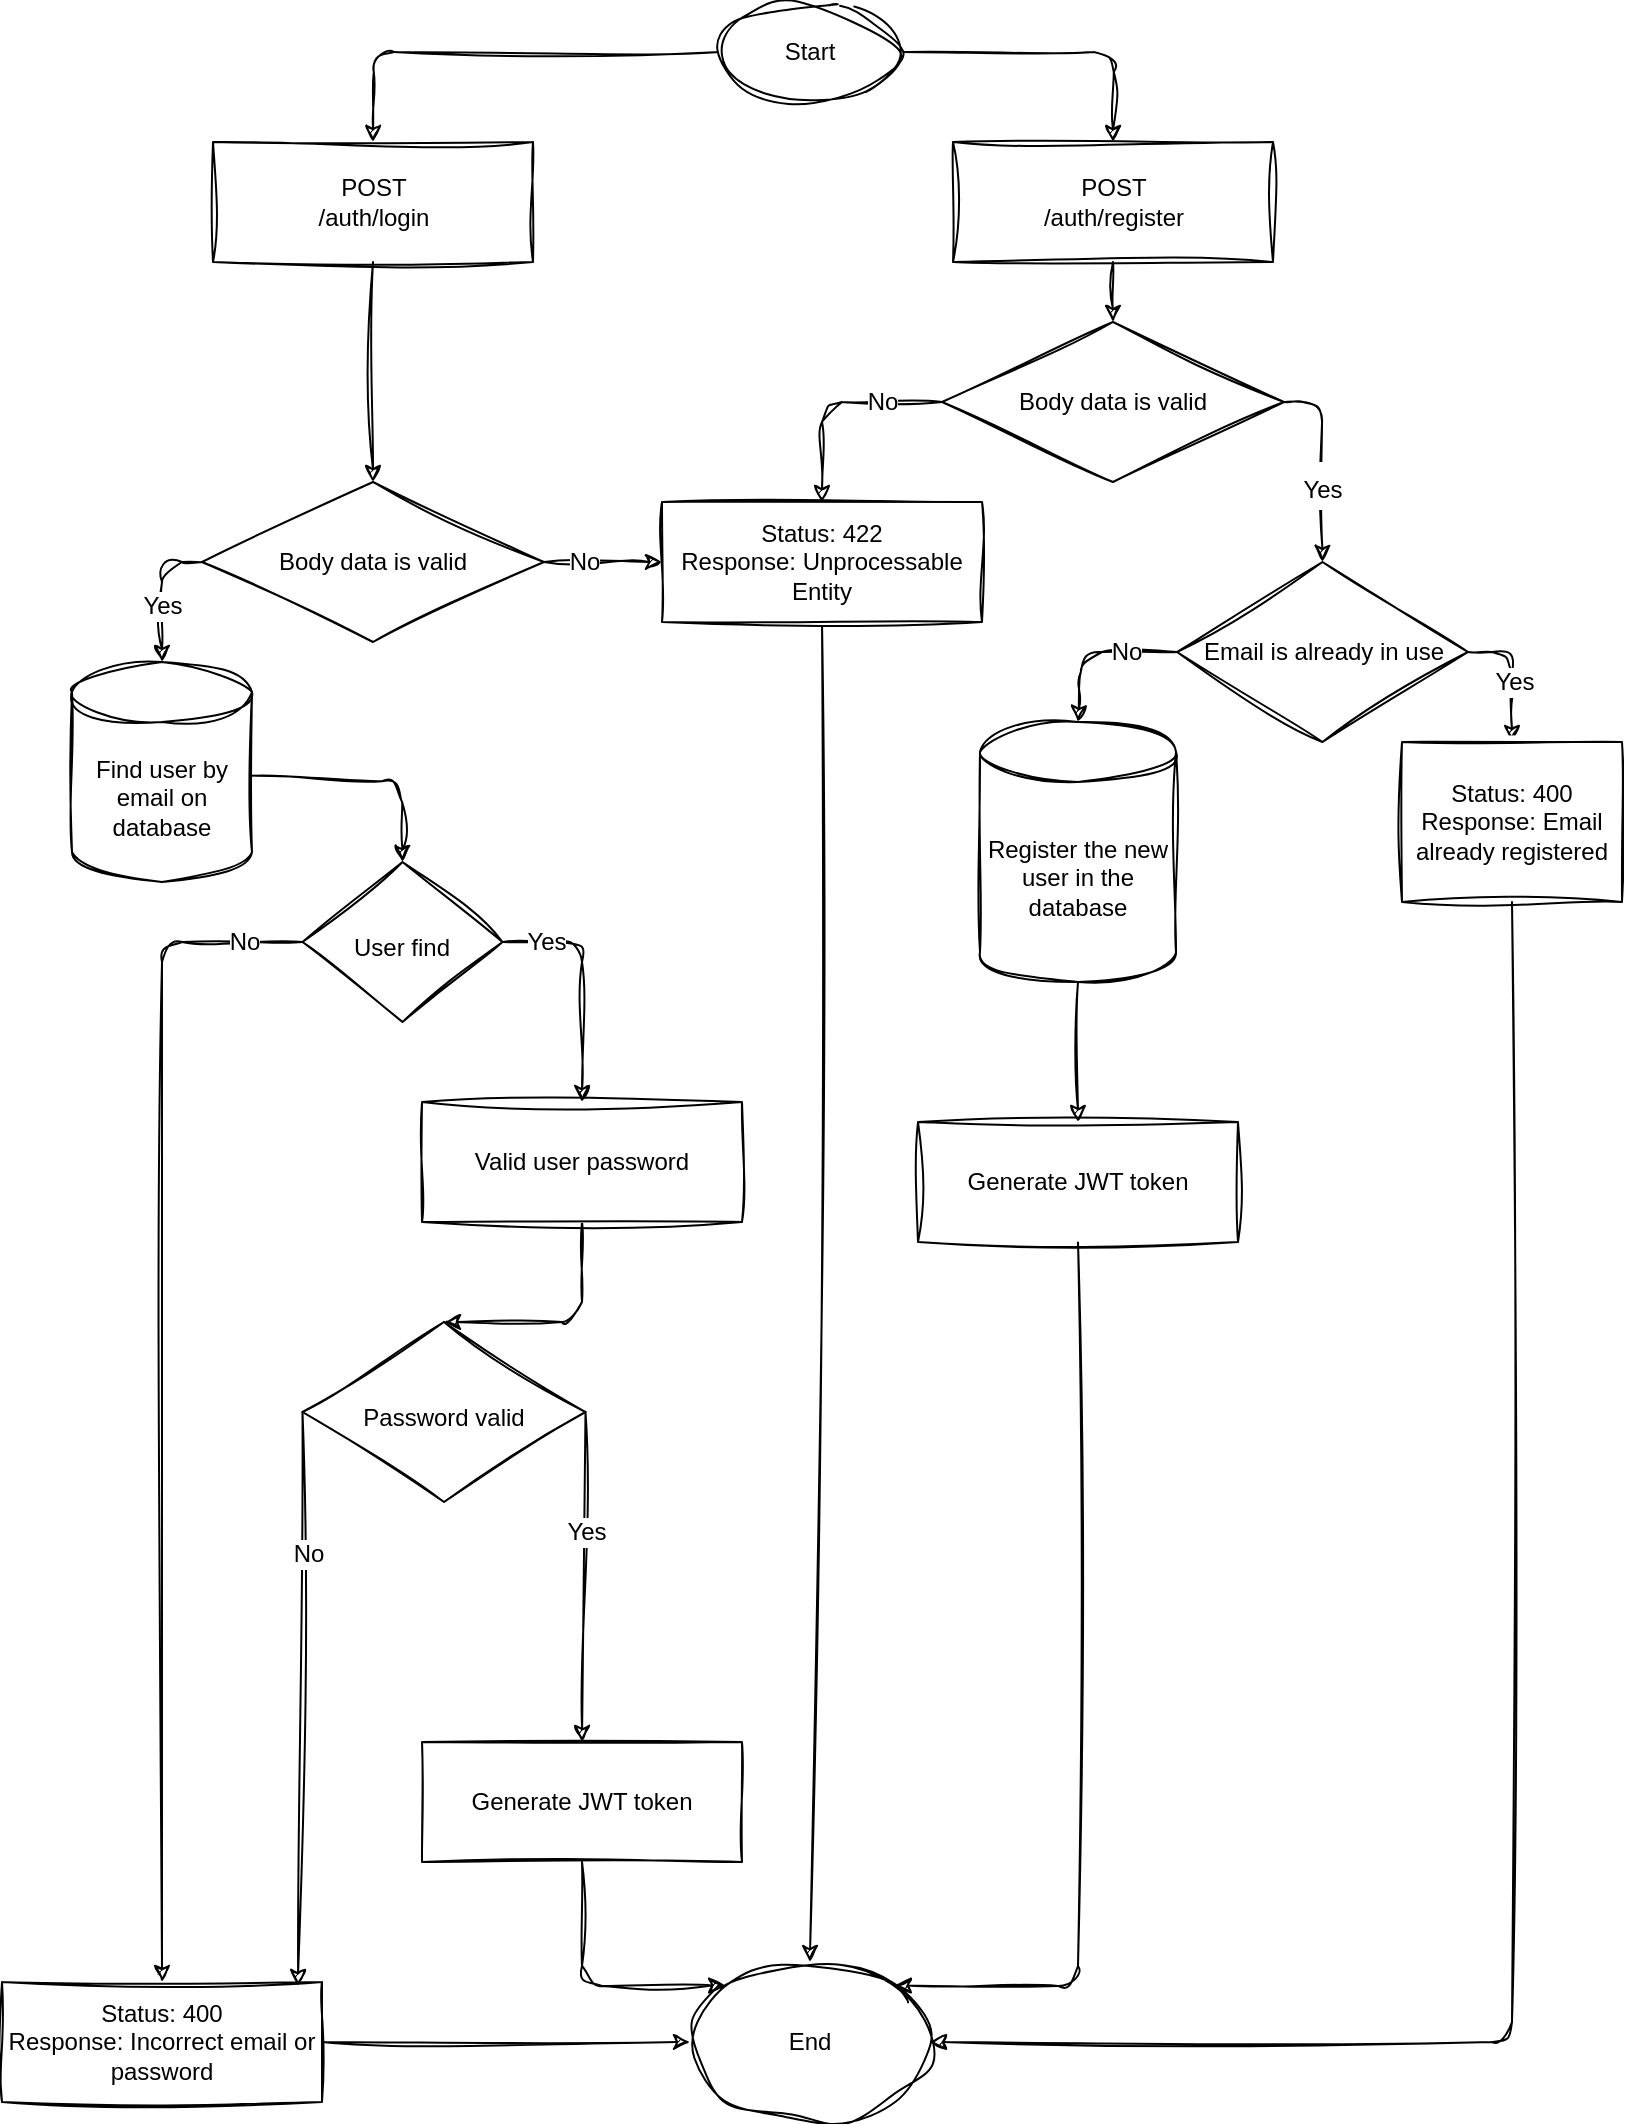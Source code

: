 <mxfile>
    <diagram id="R2jMfUKQVAuXKV3KdVqE" name="Página-1">
        <mxGraphModel dx="1017" dy="779" grid="1" gridSize="10" guides="1" tooltips="1" connect="1" arrows="1" fold="1" page="1" pageScale="1" pageWidth="827" pageHeight="1169" background="none" math="0" shadow="0">
            <root>
                <mxCell id="0"/>
                <mxCell id="1" parent="0"/>
                <mxCell id="181" style="edgeStyle=none;sketch=1;hachureGap=4;jiggle=2;curveFitting=1;html=1;exitX=1;exitY=0.5;exitDx=0;exitDy=0;entryX=0.5;entryY=0;entryDx=0;entryDy=0;fontFamily=Architects Daughter;fontSource=https%3A%2F%2Ffonts.googleapis.com%2Fcss%3Ffamily%3DArchitects%2BDaughter;fontSize=16;" parent="1" source="55" target="59" edge="1">
                    <mxGeometry relative="1" as="geometry">
                        <Array as="points">
                            <mxPoint x="566" y="35"/>
                        </Array>
                    </mxGeometry>
                </mxCell>
                <mxCell id="205" style="edgeStyle=none;sketch=1;hachureGap=4;jiggle=2;curveFitting=1;html=1;exitX=0;exitY=0.5;exitDx=0;exitDy=0;entryX=0.5;entryY=0;entryDx=0;entryDy=0;fontFamily=Helvetica;fontSize=12;" parent="1" source="55" target="204" edge="1">
                    <mxGeometry relative="1" as="geometry">
                        <Array as="points">
                            <mxPoint x="196" y="35"/>
                        </Array>
                    </mxGeometry>
                </mxCell>
                <mxCell id="55" value="Start" style="ellipse;whiteSpace=wrap;html=1;rounded=0;sketch=1;curveFitting=1;jiggle=2;" parent="1" vertex="1">
                    <mxGeometry x="369" y="10" width="90" height="50" as="geometry"/>
                </mxCell>
                <mxCell id="184" style="edgeStyle=none;sketch=1;hachureGap=4;jiggle=2;curveFitting=1;html=1;exitX=1;exitY=0.5;exitDx=0;exitDy=0;entryX=0.5;entryY=0;entryDx=0;entryDy=0;fontFamily=Architects Daughter;fontSource=https%3A%2F%2Ffonts.googleapis.com%2Fcss%3Ffamily%3DArchitects%2BDaughter;fontSize=16;" parent="1" source="56" target="110" edge="1">
                    <mxGeometry relative="1" as="geometry">
                        <mxPoint x="655" y="290" as="targetPoint"/>
                        <Array as="points">
                            <mxPoint x="670" y="210"/>
                        </Array>
                    </mxGeometry>
                </mxCell>
                <mxCell id="189" value="&lt;font face=&quot;Helvetica&quot; style=&quot;font-size: 12px;&quot;&gt;Yes&lt;/font&gt;" style="edgeLabel;html=1;align=center;verticalAlign=middle;resizable=0;points=[];fontSize=20;fontFamily=Architects Daughter;" parent="184" vertex="1" connectable="0">
                    <mxGeometry x="-0.564" y="-2" relative="1" as="geometry">
                        <mxPoint x="2" y="38" as="offset"/>
                    </mxGeometry>
                </mxCell>
                <mxCell id="186" style="edgeStyle=none;sketch=1;hachureGap=4;jiggle=2;curveFitting=1;html=1;exitX=0;exitY=0.5;exitDx=0;exitDy=0;entryX=0.5;entryY=0;entryDx=0;entryDy=0;fontFamily=Architects Daughter;fontSource=https%3A%2F%2Ffonts.googleapis.com%2Fcss%3Ffamily%3DArchitects%2BDaughter;fontSize=16;" parent="1" source="56" target="185" edge="1">
                    <mxGeometry relative="1" as="geometry">
                        <Array as="points">
                            <mxPoint x="420" y="210"/>
                        </Array>
                    </mxGeometry>
                </mxCell>
                <mxCell id="209" value="No" style="edgeLabel;html=1;align=center;verticalAlign=middle;resizable=0;points=[];fontSize=12;fontFamily=Helvetica;" parent="186" vertex="1" connectable="0">
                    <mxGeometry x="-0.218" y="3" relative="1" as="geometry">
                        <mxPoint x="13" y="-3" as="offset"/>
                    </mxGeometry>
                </mxCell>
                <mxCell id="56" value="Body data is valid" style="rhombus;whiteSpace=wrap;html=1;rounded=0;sketch=1;curveFitting=1;jiggle=2;" parent="1" vertex="1">
                    <mxGeometry x="480" y="170" width="171" height="80" as="geometry"/>
                </mxCell>
                <mxCell id="196" style="edgeStyle=none;sketch=1;hachureGap=4;jiggle=2;curveFitting=1;html=1;exitX=0.5;exitY=1;exitDx=0;exitDy=0;entryX=0.5;entryY=0;entryDx=0;entryDy=0;fontFamily=Helvetica;fontSize=12;" parent="1" source="59" target="56" edge="1">
                    <mxGeometry relative="1" as="geometry"/>
                </mxCell>
                <mxCell id="59" value="POST&lt;br&gt;/auth/register" style="rounded=0;whiteSpace=wrap;html=1;sketch=1;curveFitting=1;jiggle=2;" parent="1" vertex="1">
                    <mxGeometry x="485.5" y="80" width="160" height="60" as="geometry"/>
                </mxCell>
                <mxCell id="191" style="edgeStyle=none;sketch=1;hachureGap=4;jiggle=2;curveFitting=1;html=1;exitX=0;exitY=0.5;exitDx=0;exitDy=0;entryX=0.5;entryY=0;entryDx=0;entryDy=0;fontFamily=Helvetica;fontSize=12;entryPerimeter=0;" parent="1" source="110" target="197" edge="1">
                    <mxGeometry relative="1" as="geometry">
                        <mxPoint x="548" y="390" as="targetPoint"/>
                        <Array as="points">
                            <mxPoint x="550" y="335"/>
                        </Array>
                    </mxGeometry>
                </mxCell>
                <mxCell id="192" value="No" style="edgeLabel;html=1;align=center;verticalAlign=middle;resizable=0;points=[];fontSize=12;fontFamily=Helvetica;" parent="191" vertex="1" connectable="0">
                    <mxGeometry x="-0.358" y="1" relative="1" as="geometry">
                        <mxPoint x="1" y="-1" as="offset"/>
                    </mxGeometry>
                </mxCell>
                <mxCell id="194" style="edgeStyle=none;sketch=1;hachureGap=4;jiggle=2;curveFitting=1;html=1;exitX=1;exitY=0.5;exitDx=0;exitDy=0;entryX=0.5;entryY=0;entryDx=0;entryDy=0;fontFamily=Helvetica;fontSize=12;" parent="1" source="110" target="190" edge="1">
                    <mxGeometry relative="1" as="geometry">
                        <Array as="points">
                            <mxPoint x="765" y="335"/>
                        </Array>
                    </mxGeometry>
                </mxCell>
                <mxCell id="195" value="Yes" style="edgeLabel;html=1;align=center;verticalAlign=middle;resizable=0;points=[];fontSize=12;fontFamily=Helvetica;" parent="194" vertex="1" connectable="0">
                    <mxGeometry x="-0.743" y="-1" relative="1" as="geometry">
                        <mxPoint x="14" y="14" as="offset"/>
                    </mxGeometry>
                </mxCell>
                <mxCell id="110" value="Email is already in use" style="rhombus;whiteSpace=wrap;html=1;rounded=0;sketch=1;curveFitting=1;jiggle=2;" parent="1" vertex="1">
                    <mxGeometry x="597.5" y="290" width="145.5" height="90" as="geometry"/>
                </mxCell>
                <mxCell id="119" value="End" style="ellipse;whiteSpace=wrap;html=1;rounded=0;sketch=1;curveFitting=1;jiggle=2;" parent="1" vertex="1">
                    <mxGeometry x="354" y="990" width="120" height="80" as="geometry"/>
                </mxCell>
                <mxCell id="203" style="edgeStyle=none;sketch=1;hachureGap=4;jiggle=2;curveFitting=1;html=1;exitX=0.5;exitY=1;exitDx=0;exitDy=0;entryX=0.5;entryY=0;entryDx=0;entryDy=0;fontFamily=Helvetica;fontSize=12;" parent="1" source="185" target="119" edge="1">
                    <mxGeometry relative="1" as="geometry"/>
                </mxCell>
                <mxCell id="185" value="Status: 422&lt;br&gt;Response:&amp;nbsp;Unprocessable Entity" style="rounded=0;whiteSpace=wrap;html=1;sketch=1;curveFitting=1;jiggle=2;" parent="1" vertex="1">
                    <mxGeometry x="340" y="260" width="160" height="60" as="geometry"/>
                </mxCell>
                <mxCell id="202" style="edgeStyle=none;sketch=1;hachureGap=4;jiggle=2;curveFitting=1;html=1;exitX=0.5;exitY=1;exitDx=0;exitDy=0;entryX=1;entryY=0.5;entryDx=0;entryDy=0;fontFamily=Helvetica;fontSize=12;" parent="1" source="190" target="119" edge="1">
                    <mxGeometry relative="1" as="geometry">
                        <Array as="points">
                            <mxPoint x="765" y="1030"/>
                        </Array>
                    </mxGeometry>
                </mxCell>
                <mxCell id="190" value="Status: 400&lt;br&gt;Response:&amp;nbsp;Email already registered" style="rounded=0;whiteSpace=wrap;html=1;sketch=1;curveFitting=1;jiggle=2;" parent="1" vertex="1">
                    <mxGeometry x="710" y="380" width="110" height="80" as="geometry"/>
                </mxCell>
                <mxCell id="198" style="edgeStyle=none;sketch=1;hachureGap=4;jiggle=2;curveFitting=1;html=1;exitX=0.5;exitY=1;exitDx=0;exitDy=0;entryX=0.5;entryY=0;entryDx=0;entryDy=0;entryPerimeter=0;fontFamily=Helvetica;fontSize=12;" parent="1" target="197" edge="1">
                    <mxGeometry relative="1" as="geometry">
                        <mxPoint x="548" y="450" as="sourcePoint"/>
                    </mxGeometry>
                </mxCell>
                <mxCell id="200" style="edgeStyle=none;sketch=1;hachureGap=4;jiggle=2;curveFitting=1;html=1;exitX=0.5;exitY=1;exitDx=0;exitDy=0;exitPerimeter=0;entryX=0.5;entryY=0;entryDx=0;entryDy=0;fontFamily=Helvetica;fontSize=12;" parent="1" source="197" target="199" edge="1">
                    <mxGeometry relative="1" as="geometry"/>
                </mxCell>
                <mxCell id="197" value="Register the new user in the database" style="shape=cylinder3;whiteSpace=wrap;html=1;boundedLbl=1;backgroundOutline=1;size=15;sketch=1;hachureGap=4;jiggle=2;curveFitting=1;fontFamily=Helvetica;fontSize=12;" parent="1" vertex="1">
                    <mxGeometry x="499" y="370" width="98" height="130" as="geometry"/>
                </mxCell>
                <mxCell id="201" style="edgeStyle=none;sketch=1;hachureGap=4;jiggle=2;curveFitting=1;html=1;exitX=0.5;exitY=1;exitDx=0;exitDy=0;entryX=1;entryY=0;entryDx=0;entryDy=0;fontFamily=Helvetica;fontSize=12;" parent="1" source="199" target="119" edge="1">
                    <mxGeometry relative="1" as="geometry">
                        <Array as="points">
                            <mxPoint x="548" y="1002"/>
                        </Array>
                    </mxGeometry>
                </mxCell>
                <mxCell id="199" value="Generate JWT token" style="rounded=0;whiteSpace=wrap;html=1;sketch=1;curveFitting=1;jiggle=2;" parent="1" vertex="1">
                    <mxGeometry x="468" y="570" width="160" height="60" as="geometry"/>
                </mxCell>
                <mxCell id="207" style="edgeStyle=none;sketch=1;hachureGap=4;jiggle=2;curveFitting=1;html=1;exitX=0.5;exitY=1;exitDx=0;exitDy=0;fontFamily=Helvetica;fontSize=12;" parent="1" source="204" target="206" edge="1">
                    <mxGeometry relative="1" as="geometry"/>
                </mxCell>
                <mxCell id="204" value="POST&lt;br&gt;/auth/login" style="rounded=0;whiteSpace=wrap;html=1;sketch=1;curveFitting=1;jiggle=2;" parent="1" vertex="1">
                    <mxGeometry x="115.5" y="80" width="160" height="60" as="geometry"/>
                </mxCell>
                <mxCell id="208" style="edgeStyle=none;sketch=1;hachureGap=4;jiggle=2;curveFitting=1;html=1;exitX=1;exitY=0.5;exitDx=0;exitDy=0;entryX=0;entryY=0.5;entryDx=0;entryDy=0;fontFamily=Helvetica;fontSize=12;" parent="1" source="206" target="185" edge="1">
                    <mxGeometry relative="1" as="geometry"/>
                </mxCell>
                <mxCell id="210" value="No" style="edgeLabel;html=1;align=center;verticalAlign=middle;resizable=0;points=[];fontSize=12;fontFamily=Helvetica;" parent="208" vertex="1" connectable="0">
                    <mxGeometry x="-0.336" y="3" relative="1" as="geometry">
                        <mxPoint y="3" as="offset"/>
                    </mxGeometry>
                </mxCell>
                <mxCell id="212" style="edgeStyle=none;sketch=1;hachureGap=4;jiggle=2;curveFitting=1;html=1;exitX=0;exitY=0.5;exitDx=0;exitDy=0;entryX=0.5;entryY=0;entryDx=0;entryDy=0;fontFamily=Helvetica;fontSize=12;entryPerimeter=0;" parent="1" source="206" target="214" edge="1">
                    <mxGeometry relative="1" as="geometry">
                        <mxPoint x="90" y="360" as="targetPoint"/>
                        <Array as="points">
                            <mxPoint x="90" y="290"/>
                        </Array>
                    </mxGeometry>
                </mxCell>
                <mxCell id="213" value="Yes" style="edgeLabel;html=1;align=center;verticalAlign=middle;resizable=0;points=[];fontSize=12;fontFamily=Helvetica;" parent="212" vertex="1" connectable="0">
                    <mxGeometry x="-0.133" y="-2" relative="1" as="geometry">
                        <mxPoint x="2" y="11" as="offset"/>
                    </mxGeometry>
                </mxCell>
                <mxCell id="206" value="Body data is valid" style="rhombus;whiteSpace=wrap;html=1;rounded=0;sketch=1;curveFitting=1;jiggle=2;" parent="1" vertex="1">
                    <mxGeometry x="110" y="250" width="171" height="80" as="geometry"/>
                </mxCell>
                <mxCell id="217" value="" style="edgeStyle=none;sketch=1;hachureGap=4;jiggle=2;curveFitting=1;html=1;fontFamily=Helvetica;fontSize=12;entryX=0.5;entryY=0;entryDx=0;entryDy=0;" parent="1" source="214" target="216" edge="1">
                    <mxGeometry relative="1" as="geometry">
                        <Array as="points">
                            <mxPoint x="210" y="400"/>
                        </Array>
                    </mxGeometry>
                </mxCell>
                <mxCell id="214" value="Find user by email on database" style="shape=cylinder3;whiteSpace=wrap;html=1;boundedLbl=1;backgroundOutline=1;size=15;sketch=1;hachureGap=4;jiggle=2;curveFitting=1;fontFamily=Helvetica;fontSize=12;" parent="1" vertex="1">
                    <mxGeometry x="45" y="340" width="90" height="110" as="geometry"/>
                </mxCell>
                <mxCell id="233" style="edgeStyle=none;sketch=1;hachureGap=4;jiggle=2;curveFitting=1;html=1;exitX=1;exitY=0.5;exitDx=0;exitDy=0;fontFamily=Helvetica;fontSize=12;" parent="1" source="216" target="218" edge="1">
                    <mxGeometry relative="1" as="geometry">
                        <Array as="points">
                            <mxPoint x="300" y="480"/>
                        </Array>
                    </mxGeometry>
                </mxCell>
                <mxCell id="234" value="Yes" style="edgeLabel;html=1;align=center;verticalAlign=middle;resizable=0;points=[];fontSize=12;fontFamily=Helvetica;" parent="233" vertex="1" connectable="0">
                    <mxGeometry x="-0.476" y="-2" relative="1" as="geometry">
                        <mxPoint x="-10" y="-2" as="offset"/>
                    </mxGeometry>
                </mxCell>
                <mxCell id="237" style="edgeStyle=none;sketch=1;hachureGap=4;jiggle=2;curveFitting=1;html=1;exitX=0;exitY=0.5;exitDx=0;exitDy=0;entryX=0.5;entryY=0;entryDx=0;entryDy=0;fontFamily=Helvetica;fontSize=12;" parent="1" source="216" target="221" edge="1">
                    <mxGeometry relative="1" as="geometry">
                        <Array as="points">
                            <mxPoint x="90" y="480"/>
                        </Array>
                    </mxGeometry>
                </mxCell>
                <mxCell id="238" value="No" style="edgeLabel;html=1;align=center;verticalAlign=middle;resizable=0;points=[];fontSize=12;fontFamily=Helvetica;" parent="237" vertex="1" connectable="0">
                    <mxGeometry x="-0.837" y="2" relative="1" as="geometry">
                        <mxPoint x="18" y="-2" as="offset"/>
                    </mxGeometry>
                </mxCell>
                <mxCell id="216" value="&lt;font face=&quot;Helvetica&quot; style=&quot;font-size: 12px;&quot;&gt;User find&lt;/font&gt;" style="rhombus;whiteSpace=wrap;html=1;sketch=1;hachureGap=4;jiggle=2;curveFitting=1;fontFamily=Architects Daughter;fontSource=https%3A%2F%2Ffonts.googleapis.com%2Fcss%3Ffamily%3DArchitects%2BDaughter;fontSize=20;" parent="1" vertex="1">
                    <mxGeometry x="160.25" y="440" width="100" height="80" as="geometry"/>
                </mxCell>
                <mxCell id="228" style="edgeStyle=none;sketch=1;hachureGap=4;jiggle=2;curveFitting=1;html=1;exitX=0.5;exitY=1;exitDx=0;exitDy=0;entryX=0.5;entryY=0;entryDx=0;entryDy=0;fontFamily=Helvetica;fontSize=12;" parent="1" source="218" target="224" edge="1">
                    <mxGeometry relative="1" as="geometry">
                        <Array as="points">
                            <mxPoint x="300" y="670"/>
                        </Array>
                    </mxGeometry>
                </mxCell>
                <mxCell id="218" value="Valid user password" style="rounded=0;whiteSpace=wrap;html=1;sketch=1;curveFitting=1;jiggle=2;" parent="1" vertex="1">
                    <mxGeometry x="220" y="560" width="160" height="60" as="geometry"/>
                </mxCell>
                <mxCell id="227" style="edgeStyle=none;sketch=1;hachureGap=4;jiggle=2;curveFitting=1;html=1;exitX=1;exitY=0.5;exitDx=0;exitDy=0;entryX=0;entryY=0.5;entryDx=0;entryDy=0;fontFamily=Helvetica;fontSize=12;" parent="1" source="221" target="119" edge="1">
                    <mxGeometry relative="1" as="geometry"/>
                </mxCell>
                <mxCell id="221" value="Status: 400&lt;br&gt;Response:&amp;nbsp;Incorrect email or password" style="rounded=0;whiteSpace=wrap;html=1;sketch=1;curveFitting=1;jiggle=2;" parent="1" vertex="1">
                    <mxGeometry x="10" y="1000" width="160" height="60" as="geometry"/>
                </mxCell>
                <mxCell id="229" style="edgeStyle=none;sketch=1;hachureGap=4;jiggle=2;curveFitting=1;html=1;exitX=1;exitY=0.5;exitDx=0;exitDy=0;entryX=0.5;entryY=0;entryDx=0;entryDy=0;fontFamily=Helvetica;fontSize=12;" parent="1" source="224" target="225" edge="1">
                    <mxGeometry relative="1" as="geometry"/>
                </mxCell>
                <mxCell id="232" value="Yes" style="edgeLabel;html=1;align=center;verticalAlign=middle;resizable=0;points=[];fontSize=12;fontFamily=Helvetica;" parent="229" vertex="1" connectable="0">
                    <mxGeometry x="-0.28" y="1" relative="1" as="geometry">
                        <mxPoint as="offset"/>
                    </mxGeometry>
                </mxCell>
                <mxCell id="230" style="edgeStyle=none;sketch=1;hachureGap=4;jiggle=2;curveFitting=1;html=1;exitX=0;exitY=0.5;exitDx=0;exitDy=0;fontFamily=Helvetica;fontSize=12;entryX=0.925;entryY=0.033;entryDx=0;entryDy=0;entryPerimeter=0;" parent="1" source="224" target="221" edge="1">
                    <mxGeometry relative="1" as="geometry">
                        <mxPoint x="160" y="990" as="targetPoint"/>
                    </mxGeometry>
                </mxCell>
                <mxCell id="231" value="No" style="edgeLabel;html=1;align=center;verticalAlign=middle;resizable=0;points=[];fontSize=12;fontFamily=Helvetica;" parent="230" vertex="1" connectable="0">
                    <mxGeometry x="-0.508" y="3" relative="1" as="geometry">
                        <mxPoint as="offset"/>
                    </mxGeometry>
                </mxCell>
                <mxCell id="224" value="&lt;font face=&quot;Helvetica&quot; style=&quot;font-size: 12px;&quot;&gt;Password valid&lt;/font&gt;" style="rhombus;whiteSpace=wrap;html=1;sketch=1;hachureGap=4;jiggle=2;curveFitting=1;fontFamily=Architects Daughter;fontSource=https%3A%2F%2Ffonts.googleapis.com%2Fcss%3Ffamily%3DArchitects%2BDaughter;fontSize=20;" parent="1" vertex="1">
                    <mxGeometry x="160.25" y="670" width="141.5" height="90" as="geometry"/>
                </mxCell>
                <mxCell id="226" style="edgeStyle=none;sketch=1;hachureGap=4;jiggle=2;curveFitting=1;html=1;exitX=0.5;exitY=1;exitDx=0;exitDy=0;entryX=0;entryY=0;entryDx=0;entryDy=0;fontFamily=Helvetica;fontSize=12;" parent="1" source="225" target="119" edge="1">
                    <mxGeometry relative="1" as="geometry">
                        <Array as="points">
                            <mxPoint x="300" y="1002"/>
                        </Array>
                    </mxGeometry>
                </mxCell>
                <mxCell id="225" value="Generate JWT token" style="rounded=0;whiteSpace=wrap;html=1;sketch=1;curveFitting=1;jiggle=2;" parent="1" vertex="1">
                    <mxGeometry x="220" y="880" width="160" height="60" as="geometry"/>
                </mxCell>
            </root>
        </mxGraphModel>
    </diagram>
</mxfile>